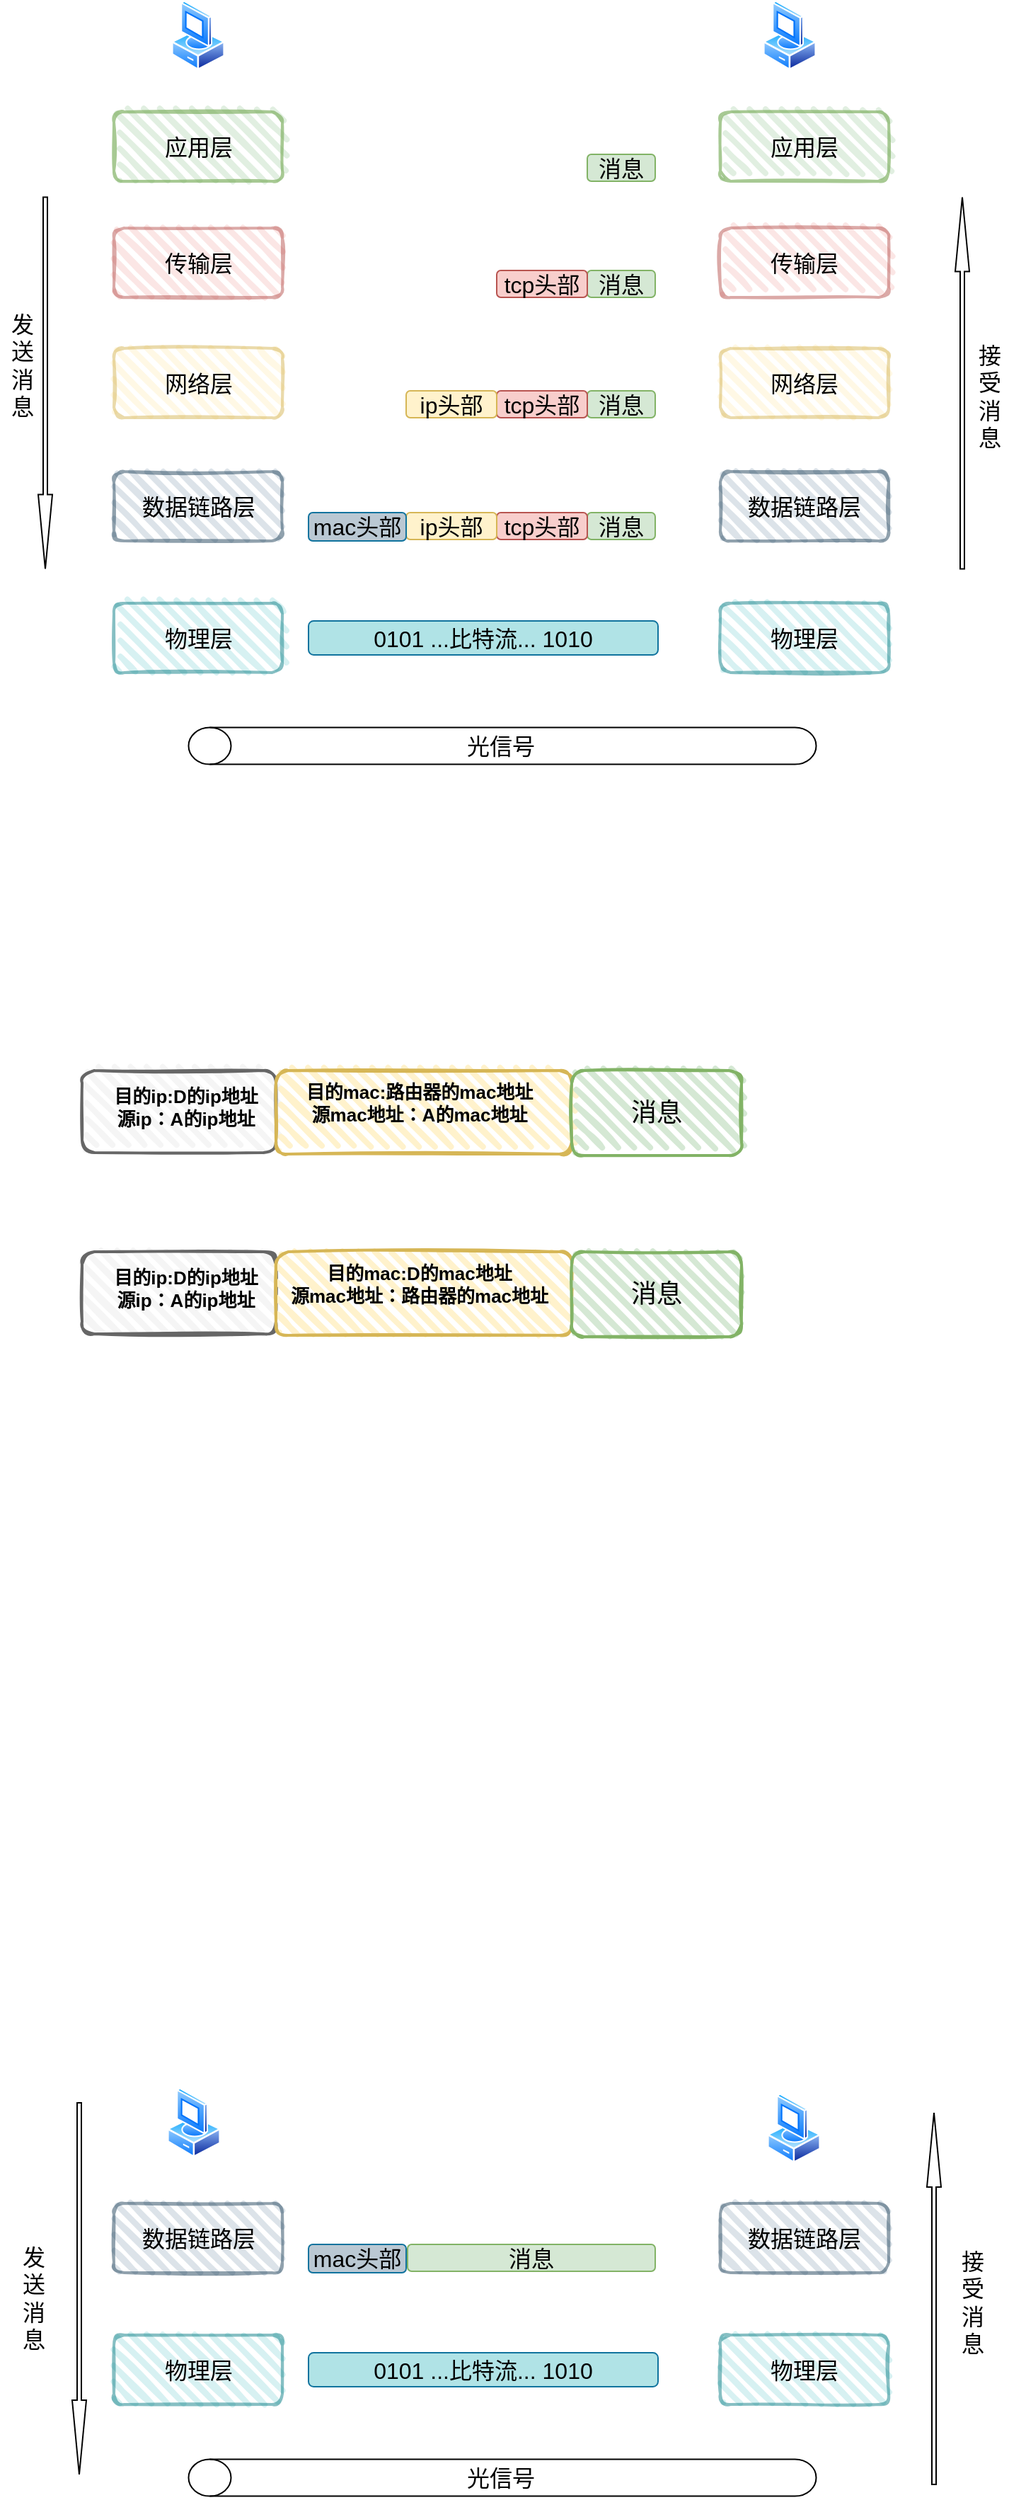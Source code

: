 <mxfile version="21.3.5" type="github">
  <diagram name="第 1 页" id="-Z_OJF_7E68TpsA68Cfp">
    <mxGraphModel dx="1354" dy="193" grid="0" gridSize="10" guides="1" tooltips="1" connect="1" arrows="1" fold="1" page="0" pageScale="1" pageWidth="827" pageHeight="1169" math="0" shadow="0">
      <root>
        <mxCell id="0" />
        <mxCell id="1" parent="0" />
        <mxCell id="D5mEyWC29lWyKs5fjsqU-1" value="" style="image;aspect=fixed;perimeter=ellipsePerimeter;html=1;align=center;shadow=0;dashed=0;spacingTop=3;image=img/lib/active_directory/vista_client.svg;fontSize=16;" parent="1" vertex="1">
          <mxGeometry x="-107" y="469" width="38" height="50" as="geometry" />
        </mxCell>
        <mxCell id="D5mEyWC29lWyKs5fjsqU-2" value="" style="image;aspect=fixed;perimeter=ellipsePerimeter;html=1;align=center;shadow=0;dashed=0;spacingTop=3;image=img/lib/active_directory/vista_client.svg;fontSize=16;" parent="1" vertex="1">
          <mxGeometry x="311" y="469" width="38" height="50" as="geometry" />
        </mxCell>
        <mxCell id="D5mEyWC29lWyKs5fjsqU-3" value="应用层" style="rounded=1;whiteSpace=wrap;html=1;strokeWidth=2;fillWeight=4;hachureGap=8;hachureAngle=45;fillColor=#d5e8d4;sketch=1;fontSize=16;strokeColor=#82b366;opacity=70;" parent="1" vertex="1">
          <mxGeometry x="-147.5" y="548" width="119" height="49" as="geometry" />
        </mxCell>
        <mxCell id="D5mEyWC29lWyKs5fjsqU-10" value="传输层" style="rounded=1;whiteSpace=wrap;html=1;strokeWidth=2;fillWeight=4;hachureGap=8;hachureAngle=45;fillColor=#f8cecc;sketch=1;fontSize=16;strokeColor=#b85450;opacity=50;" parent="1" vertex="1">
          <mxGeometry x="-147.5" y="630" width="119" height="49" as="geometry" />
        </mxCell>
        <mxCell id="D5mEyWC29lWyKs5fjsqU-11" value="网络层" style="rounded=1;whiteSpace=wrap;html=1;strokeWidth=2;fillWeight=4;hachureGap=8;hachureAngle=45;fillColor=#fff2cc;sketch=1;fontSize=16;strokeColor=#d6b656;opacity=50;" parent="1" vertex="1">
          <mxGeometry x="-147.5" y="715" width="119" height="49" as="geometry" />
        </mxCell>
        <mxCell id="D5mEyWC29lWyKs5fjsqU-12" value="&lt;font color=&quot;#000000&quot;&gt;数据链路层&lt;/font&gt;" style="rounded=1;whiteSpace=wrap;html=1;strokeWidth=2;fillWeight=4;hachureGap=8;hachureAngle=45;fillColor=#bac8d3;sketch=1;fontSize=16;strokeColor=#23445d;opacity=50;" parent="1" vertex="1">
          <mxGeometry x="-147.5" y="802" width="119" height="49" as="geometry" />
        </mxCell>
        <mxCell id="D5mEyWC29lWyKs5fjsqU-13" value="物理层" style="rounded=1;whiteSpace=wrap;html=1;strokeWidth=2;fillWeight=4;hachureGap=8;hachureAngle=45;fillColor=#b0e3e6;sketch=1;fontSize=16;strokeColor=#0e8088;opacity=50;" parent="1" vertex="1">
          <mxGeometry x="-147.5" y="895" width="119" height="49" as="geometry" />
        </mxCell>
        <mxCell id="D5mEyWC29lWyKs5fjsqU-14" value="应用层" style="rounded=1;whiteSpace=wrap;html=1;strokeWidth=2;fillWeight=4;hachureGap=8;hachureAngle=45;fillColor=#d5e8d4;sketch=1;fontSize=16;strokeColor=#82b366;opacity=70;" parent="1" vertex="1">
          <mxGeometry x="281" y="548" width="119" height="49" as="geometry" />
        </mxCell>
        <mxCell id="D5mEyWC29lWyKs5fjsqU-15" value="传输层" style="rounded=1;whiteSpace=wrap;html=1;strokeWidth=2;fillWeight=4;hachureGap=8;hachureAngle=45;fillColor=#f8cecc;sketch=1;fontSize=16;strokeColor=#b85450;opacity=50;" parent="1" vertex="1">
          <mxGeometry x="281" y="630" width="119" height="49" as="geometry" />
        </mxCell>
        <mxCell id="D5mEyWC29lWyKs5fjsqU-16" value="网络层" style="rounded=1;whiteSpace=wrap;html=1;strokeWidth=2;fillWeight=4;hachureGap=8;hachureAngle=45;fillColor=#fff2cc;sketch=1;fontSize=16;strokeColor=#d6b656;opacity=50;" parent="1" vertex="1">
          <mxGeometry x="281" y="715" width="119" height="49" as="geometry" />
        </mxCell>
        <mxCell id="D5mEyWC29lWyKs5fjsqU-17" value="&lt;font color=&quot;#000000&quot;&gt;数据链路层&lt;/font&gt;" style="rounded=1;whiteSpace=wrap;html=1;strokeWidth=2;fillWeight=4;hachureGap=8;hachureAngle=45;fillColor=#bac8d3;sketch=1;fontSize=16;strokeColor=#23445d;opacity=50;" parent="1" vertex="1">
          <mxGeometry x="281" y="802" width="119" height="49" as="geometry" />
        </mxCell>
        <mxCell id="D5mEyWC29lWyKs5fjsqU-18" value="物理层" style="rounded=1;whiteSpace=wrap;html=1;strokeWidth=2;fillWeight=4;hachureGap=8;hachureAngle=45;fillColor=#b0e3e6;sketch=1;fontSize=16;strokeColor=#0e8088;opacity=50;" parent="1" vertex="1">
          <mxGeometry x="281" y="895" width="119" height="49" as="geometry" />
        </mxCell>
        <mxCell id="D5mEyWC29lWyKs5fjsqU-21" value="消息" style="rounded=1;whiteSpace=wrap;html=1;fontSize=16;fillColor=#d5e8d4;strokeColor=#82b366;" parent="1" vertex="1">
          <mxGeometry x="187" y="578" width="48" height="19" as="geometry" />
        </mxCell>
        <mxCell id="D5mEyWC29lWyKs5fjsqU-22" value="消息" style="rounded=1;whiteSpace=wrap;html=1;fontSize=16;fillColor=#d5e8d4;strokeColor=#82b366;" parent="1" vertex="1">
          <mxGeometry x="187" y="660" width="48" height="19" as="geometry" />
        </mxCell>
        <mxCell id="D5mEyWC29lWyKs5fjsqU-23" value="tcp头部" style="rounded=1;whiteSpace=wrap;html=1;fontSize=16;fillColor=#f8cecc;strokeColor=#b85450;" parent="1" vertex="1">
          <mxGeometry x="123" y="660" width="64" height="19" as="geometry" />
        </mxCell>
        <mxCell id="D5mEyWC29lWyKs5fjsqU-24" value="消息" style="rounded=1;whiteSpace=wrap;html=1;fontSize=16;fillColor=#d5e8d4;strokeColor=#82b366;" parent="1" vertex="1">
          <mxGeometry x="187" y="745" width="48" height="19" as="geometry" />
        </mxCell>
        <mxCell id="D5mEyWC29lWyKs5fjsqU-25" value="tcp头部" style="rounded=1;whiteSpace=wrap;html=1;fontSize=16;fillColor=#f8cecc;strokeColor=#b85450;" parent="1" vertex="1">
          <mxGeometry x="123" y="745" width="64" height="19" as="geometry" />
        </mxCell>
        <mxCell id="D5mEyWC29lWyKs5fjsqU-26" value="ip头部" style="rounded=1;whiteSpace=wrap;html=1;fontSize=16;fillColor=#fff2cc;strokeColor=#d6b656;" parent="1" vertex="1">
          <mxGeometry x="59" y="745" width="64" height="19" as="geometry" />
        </mxCell>
        <mxCell id="D5mEyWC29lWyKs5fjsqU-27" value="消息" style="rounded=1;whiteSpace=wrap;html=1;fontSize=16;fillColor=#d5e8d4;strokeColor=#82b366;" parent="1" vertex="1">
          <mxGeometry x="187" y="831" width="48" height="19" as="geometry" />
        </mxCell>
        <mxCell id="D5mEyWC29lWyKs5fjsqU-28" value="tcp头部" style="rounded=1;whiteSpace=wrap;html=1;fontSize=16;fillColor=#f8cecc;strokeColor=#b85450;" parent="1" vertex="1">
          <mxGeometry x="123" y="831" width="64" height="19" as="geometry" />
        </mxCell>
        <mxCell id="D5mEyWC29lWyKs5fjsqU-29" value="ip头部" style="rounded=1;whiteSpace=wrap;html=1;fontSize=16;fillColor=#fff2cc;strokeColor=#d6b656;" parent="1" vertex="1">
          <mxGeometry x="59" y="831" width="64" height="19" as="geometry" />
        </mxCell>
        <mxCell id="D5mEyWC29lWyKs5fjsqU-30" value="mac头部" style="rounded=1;whiteSpace=wrap;html=1;fontSize=16;fillColor=#BAC8D3;strokeColor=#10739e;" parent="1" vertex="1">
          <mxGeometry x="-10" y="831" width="69" height="20" as="geometry" />
        </mxCell>
        <mxCell id="D5mEyWC29lWyKs5fjsqU-31" value="0101 ...比特流... 1010" style="rounded=1;whiteSpace=wrap;html=1;fontSize=16;fillColor=#B0E3E6;strokeColor=#10739e;" parent="1" vertex="1">
          <mxGeometry x="-10" y="907.5" width="247" height="24" as="geometry" />
        </mxCell>
        <mxCell id="D5mEyWC29lWyKs5fjsqU-34" value="" style="shape=cylinder3;whiteSpace=wrap;html=1;boundedLbl=1;backgroundOutline=1;size=15;fontSize=16;rotation=-90;" parent="1" vertex="1">
          <mxGeometry x="114" y="774" width="26" height="443.5" as="geometry" />
        </mxCell>
        <mxCell id="D5mEyWC29lWyKs5fjsqU-35" value="光信号" style="text;html=1;strokeColor=none;fillColor=none;align=center;verticalAlign=middle;whiteSpace=wrap;rounded=0;fontSize=16;" parent="1" vertex="1">
          <mxGeometry x="96" y="980.5" width="60" height="30" as="geometry" />
        </mxCell>
        <mxCell id="D5mEyWC29lWyKs5fjsqU-37" value="" style="shape=singleArrow;direction=south;whiteSpace=wrap;html=1;fontSize=16;" parent="1" vertex="1">
          <mxGeometry x="-201" y="608.25" width="10" height="262.5" as="geometry" />
        </mxCell>
        <mxCell id="D5mEyWC29lWyKs5fjsqU-38" value="" style="shape=singleArrow;direction=south;whiteSpace=wrap;html=1;fontSize=16;rotation=-180;" parent="1" vertex="1">
          <mxGeometry x="447" y="608.25" width="10" height="262.5" as="geometry" />
        </mxCell>
        <mxCell id="D5mEyWC29lWyKs5fjsqU-39" value="发送消息" style="text;html=1;strokeColor=none;fillColor=none;align=center;verticalAlign=middle;whiteSpace=wrap;rounded=0;fontSize=16;" parent="1" vertex="1">
          <mxGeometry x="-228" y="673" width="32" height="108" as="geometry" />
        </mxCell>
        <mxCell id="D5mEyWC29lWyKs5fjsqU-40" value="接受消息" style="text;html=1;strokeColor=none;fillColor=none;align=center;verticalAlign=middle;whiteSpace=wrap;rounded=0;fontSize=16;" parent="1" vertex="1">
          <mxGeometry x="459" y="679" width="25" height="139" as="geometry" />
        </mxCell>
        <mxCell id="NYKgwmyMCEFEBShQl8ry-1" value="" style="rounded=1;whiteSpace=wrap;html=1;strokeWidth=2;fillWeight=4;hachureGap=8;hachureAngle=45;sketch=1;fillColor=#f5f5f5;fontColor=#333333;strokeColor=#666666;" parent="1" vertex="1">
          <mxGeometry x="-170" y="1225" width="137" height="58" as="geometry" />
        </mxCell>
        <mxCell id="NYKgwmyMCEFEBShQl8ry-2" value="" style="rounded=1;whiteSpace=wrap;html=1;strokeWidth=2;fillWeight=4;hachureGap=8;hachureAngle=45;fillColor=#fff2cc;sketch=1;strokeColor=#d6b656;" parent="1" vertex="1">
          <mxGeometry x="-33" y="1225" width="209" height="59" as="geometry" />
        </mxCell>
        <mxCell id="NYKgwmyMCEFEBShQl8ry-3" value="&lt;font style=&quot;font-size: 18px;&quot;&gt;消息&lt;/font&gt;" style="rounded=1;whiteSpace=wrap;html=1;strokeWidth=2;fillWeight=4;hachureGap=8;hachureAngle=45;fillColor=#d5e8d4;sketch=1;strokeColor=#82b366;" parent="1" vertex="1">
          <mxGeometry x="176" y="1225" width="120" height="60" as="geometry" />
        </mxCell>
        <mxCell id="NYKgwmyMCEFEBShQl8ry-4" value="目的mac:路由器的mac地址&lt;br style=&quot;font-size: 13px;&quot;&gt;源mac地址：A的mac地址" style="text;strokeColor=none;fillColor=none;html=1;fontSize=13;fontStyle=1;verticalAlign=middle;align=center;" parent="1" vertex="1">
          <mxGeometry x="18" y="1228" width="100" height="40" as="geometry" />
        </mxCell>
        <mxCell id="NYKgwmyMCEFEBShQl8ry-5" value="目的ip:D的ip地址&lt;br style=&quot;font-size: 13px;&quot;&gt;源ip：A的ip地址" style="text;strokeColor=none;fillColor=none;html=1;fontSize=13;fontStyle=1;verticalAlign=middle;align=center;" parent="1" vertex="1">
          <mxGeometry x="-147.5" y="1231" width="100" height="40" as="geometry" />
        </mxCell>
        <mxCell id="NYKgwmyMCEFEBShQl8ry-6" value="" style="rounded=1;whiteSpace=wrap;html=1;strokeWidth=2;fillWeight=4;hachureGap=8;hachureAngle=45;sketch=1;fillColor=#f5f5f5;fontColor=#333333;strokeColor=#666666;" parent="1" vertex="1">
          <mxGeometry x="-170" y="1353" width="137" height="58" as="geometry" />
        </mxCell>
        <mxCell id="NYKgwmyMCEFEBShQl8ry-7" value="" style="rounded=1;whiteSpace=wrap;html=1;strokeWidth=2;fillWeight=4;hachureGap=8;hachureAngle=45;fillColor=#fff2cc;sketch=1;strokeColor=#d6b656;" parent="1" vertex="1">
          <mxGeometry x="-33" y="1353" width="209" height="59" as="geometry" />
        </mxCell>
        <mxCell id="NYKgwmyMCEFEBShQl8ry-8" value="&lt;font style=&quot;font-size: 18px;&quot;&gt;消息&lt;/font&gt;" style="rounded=1;whiteSpace=wrap;html=1;strokeWidth=2;fillWeight=4;hachureGap=8;hachureAngle=45;fillColor=#d5e8d4;sketch=1;strokeColor=#82b366;" parent="1" vertex="1">
          <mxGeometry x="176" y="1353" width="120" height="60" as="geometry" />
        </mxCell>
        <mxCell id="NYKgwmyMCEFEBShQl8ry-9" value="目的mac:D的mac地址&lt;br style=&quot;font-size: 13px;&quot;&gt;源mac地址：路由器的mac地址" style="text;strokeColor=none;fillColor=none;html=1;fontSize=13;fontStyle=1;verticalAlign=middle;align=center;" parent="1" vertex="1">
          <mxGeometry x="18" y="1356" width="100" height="40" as="geometry" />
        </mxCell>
        <mxCell id="NYKgwmyMCEFEBShQl8ry-10" value="目的ip:D的ip地址&lt;br style=&quot;font-size: 13px;&quot;&gt;源ip：A的ip地址" style="text;strokeColor=none;fillColor=none;html=1;fontSize=13;fontStyle=1;verticalAlign=middle;align=center;" parent="1" vertex="1">
          <mxGeometry x="-147.5" y="1359" width="100" height="40" as="geometry" />
        </mxCell>
        <mxCell id="7PS2EcfjuYvH51xKZjY4-1" value="" style="image;aspect=fixed;perimeter=ellipsePerimeter;html=1;align=center;shadow=0;dashed=0;spacingTop=3;image=img/lib/active_directory/vista_client.svg;fontSize=16;" vertex="1" parent="1">
          <mxGeometry x="-110" y="1943" width="38" height="50" as="geometry" />
        </mxCell>
        <mxCell id="7PS2EcfjuYvH51xKZjY4-2" value="" style="image;aspect=fixed;perimeter=ellipsePerimeter;html=1;align=center;shadow=0;dashed=0;spacingTop=3;image=img/lib/active_directory/vista_client.svg;fontSize=16;" vertex="1" parent="1">
          <mxGeometry x="314" y="1947" width="38" height="50" as="geometry" />
        </mxCell>
        <mxCell id="7PS2EcfjuYvH51xKZjY4-6" value="&lt;font color=&quot;#000000&quot;&gt;数据链路层&lt;/font&gt;" style="rounded=1;whiteSpace=wrap;html=1;strokeWidth=2;fillWeight=4;hachureGap=8;hachureAngle=45;fillColor=#bac8d3;sketch=1;fontSize=16;strokeColor=#23445d;opacity=50;" vertex="1" parent="1">
          <mxGeometry x="-147.5" y="2025" width="119" height="49" as="geometry" />
        </mxCell>
        <mxCell id="7PS2EcfjuYvH51xKZjY4-7" value="物理层" style="rounded=1;whiteSpace=wrap;html=1;strokeWidth=2;fillWeight=4;hachureGap=8;hachureAngle=45;fillColor=#b0e3e6;sketch=1;fontSize=16;strokeColor=#0e8088;opacity=50;" vertex="1" parent="1">
          <mxGeometry x="-147.5" y="2118" width="119" height="49" as="geometry" />
        </mxCell>
        <mxCell id="7PS2EcfjuYvH51xKZjY4-11" value="&lt;font color=&quot;#000000&quot;&gt;数据链路层&lt;/font&gt;" style="rounded=1;whiteSpace=wrap;html=1;strokeWidth=2;fillWeight=4;hachureGap=8;hachureAngle=45;fillColor=#bac8d3;sketch=1;fontSize=16;strokeColor=#23445d;opacity=50;" vertex="1" parent="1">
          <mxGeometry x="281" y="2025" width="119" height="49" as="geometry" />
        </mxCell>
        <mxCell id="7PS2EcfjuYvH51xKZjY4-12" value="物理层" style="rounded=1;whiteSpace=wrap;html=1;strokeWidth=2;fillWeight=4;hachureGap=8;hachureAngle=45;fillColor=#b0e3e6;sketch=1;fontSize=16;strokeColor=#0e8088;opacity=50;" vertex="1" parent="1">
          <mxGeometry x="281" y="2118" width="119" height="49" as="geometry" />
        </mxCell>
        <mxCell id="7PS2EcfjuYvH51xKZjY4-19" value="消息" style="rounded=1;whiteSpace=wrap;html=1;fontSize=16;fillColor=#d5e8d4;strokeColor=#82b366;" vertex="1" parent="1">
          <mxGeometry x="60" y="2054" width="175" height="19" as="geometry" />
        </mxCell>
        <mxCell id="7PS2EcfjuYvH51xKZjY4-22" value="mac头部" style="rounded=1;whiteSpace=wrap;html=1;fontSize=16;fillColor=#BAC8D3;strokeColor=#10739e;" vertex="1" parent="1">
          <mxGeometry x="-10" y="2054" width="69" height="20" as="geometry" />
        </mxCell>
        <mxCell id="7PS2EcfjuYvH51xKZjY4-23" value="0101 ...比特流... 1010" style="rounded=1;whiteSpace=wrap;html=1;fontSize=16;fillColor=#B0E3E6;strokeColor=#10739e;" vertex="1" parent="1">
          <mxGeometry x="-10" y="2130.5" width="247" height="24" as="geometry" />
        </mxCell>
        <mxCell id="7PS2EcfjuYvH51xKZjY4-24" value="" style="shape=cylinder3;whiteSpace=wrap;html=1;boundedLbl=1;backgroundOutline=1;size=15;fontSize=16;rotation=-90;" vertex="1" parent="1">
          <mxGeometry x="114" y="1997" width="26" height="443.5" as="geometry" />
        </mxCell>
        <mxCell id="7PS2EcfjuYvH51xKZjY4-25" value="光信号" style="text;html=1;strokeColor=none;fillColor=none;align=center;verticalAlign=middle;whiteSpace=wrap;rounded=0;fontSize=16;" vertex="1" parent="1">
          <mxGeometry x="96" y="2203.5" width="60" height="30" as="geometry" />
        </mxCell>
        <mxCell id="7PS2EcfjuYvH51xKZjY4-26" value="" style="shape=singleArrow;direction=south;whiteSpace=wrap;html=1;fontSize=16;" vertex="1" parent="1">
          <mxGeometry x="-177" y="1954" width="10" height="262.5" as="geometry" />
        </mxCell>
        <mxCell id="7PS2EcfjuYvH51xKZjY4-27" value="" style="shape=singleArrow;direction=south;whiteSpace=wrap;html=1;fontSize=16;rotation=-180;" vertex="1" parent="1">
          <mxGeometry x="427" y="1961" width="10" height="262.5" as="geometry" />
        </mxCell>
        <mxCell id="7PS2EcfjuYvH51xKZjY4-28" value="发送消息" style="text;html=1;strokeColor=none;fillColor=none;align=center;verticalAlign=middle;whiteSpace=wrap;rounded=0;fontSize=16;" vertex="1" parent="1">
          <mxGeometry x="-220" y="2038.25" width="32" height="108" as="geometry" />
        </mxCell>
        <mxCell id="7PS2EcfjuYvH51xKZjY4-29" value="接受消息" style="text;html=1;strokeColor=none;fillColor=none;align=center;verticalAlign=middle;whiteSpace=wrap;rounded=0;fontSize=16;" vertex="1" parent="1">
          <mxGeometry x="447" y="2025" width="25" height="139" as="geometry" />
        </mxCell>
      </root>
    </mxGraphModel>
  </diagram>
</mxfile>
